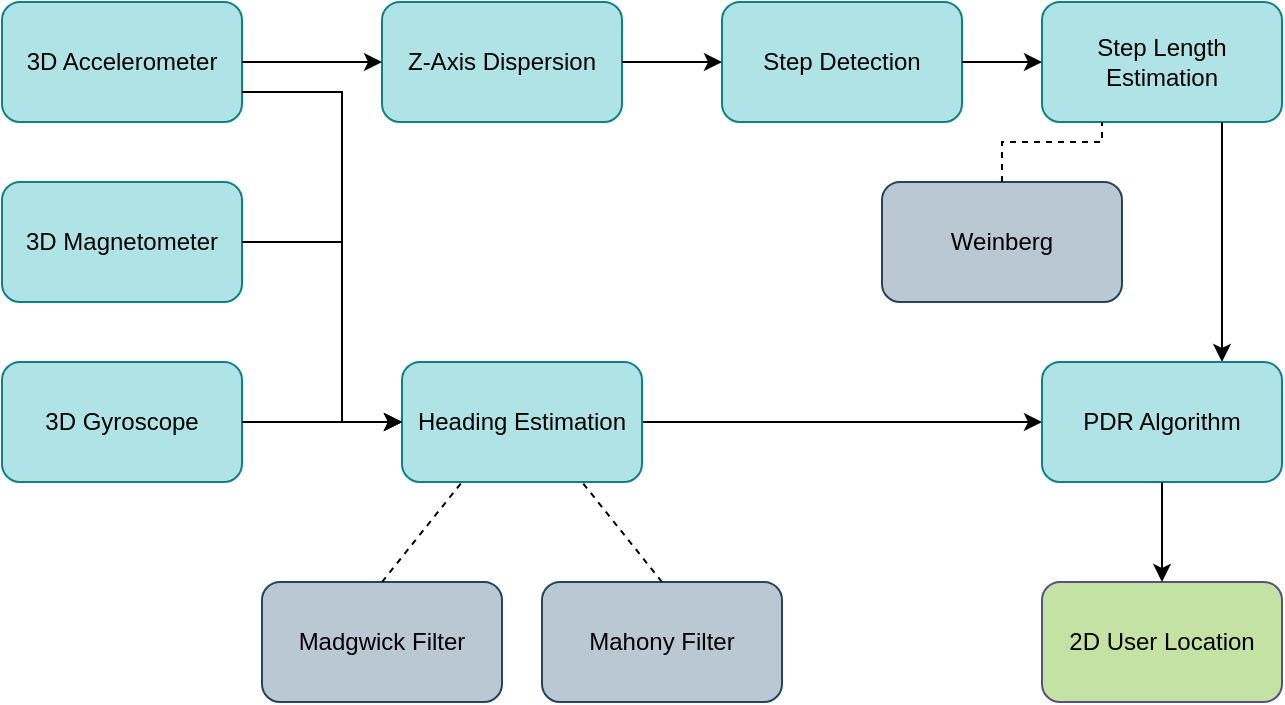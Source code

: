 <mxfile version="14.4.8" type="device"><diagram id="ecp4uw_9nfHkODB00ScW" name="Page-1"><mxGraphModel dx="1422" dy="737" grid="1" gridSize="10" guides="1" tooltips="1" connect="1" arrows="1" fold="1" page="1" pageScale="1" pageWidth="827" pageHeight="1169" math="0" shadow="0"><root><mxCell id="0"/><mxCell id="1" parent="0"/><mxCell id="2" value="3D Gyroscope" style="rounded=1;whiteSpace=wrap;html=1;fillColor=#b0e3e6;strokeColor=#0e8088;" parent="1" vertex="1"><mxGeometry x="120" y="310" width="120" height="60" as="geometry"/></mxCell><mxCell id="t466IJvHTOn16rHvfp_S-2" value="3D Magnetometer" style="rounded=1;whiteSpace=wrap;html=1;fillColor=#b0e3e6;strokeColor=#0e8088;" parent="1" vertex="1"><mxGeometry x="120" y="220" width="120" height="60" as="geometry"/></mxCell><mxCell id="t466IJvHTOn16rHvfp_S-3" value="3D Accelerometer" style="rounded=1;whiteSpace=wrap;html=1;fillColor=#b0e3e6;strokeColor=#0e8088;" parent="1" vertex="1"><mxGeometry x="120" y="130" width="120" height="60" as="geometry"/></mxCell><mxCell id="3" value="Z-Axis Dispersion" style="rounded=1;whiteSpace=wrap;html=1;fillColor=#b0e3e6;strokeColor=#0e8088;" parent="1" vertex="1"><mxGeometry x="310" y="130" width="120" height="60" as="geometry"/></mxCell><mxCell id="4" value="Step Detection" style="rounded=1;whiteSpace=wrap;html=1;fillColor=#b0e3e6;strokeColor=#0e8088;" parent="1" vertex="1"><mxGeometry x="480" y="130" width="120" height="60" as="geometry"/></mxCell><mxCell id="50" style="edgeStyle=orthogonalEdgeStyle;rounded=0;orthogonalLoop=1;jettySize=auto;html=1;entryX=0;entryY=0.5;entryDx=0;entryDy=0;" parent="1" source="30" target="48" edge="1"><mxGeometry relative="1" as="geometry"/></mxCell><mxCell id="30" value="Heading Estimation" style="rounded=1;whiteSpace=wrap;html=1;fillColor=#b0e3e6;strokeColor=#0e8088;" parent="1" vertex="1"><mxGeometry x="320" y="310" width="120" height="60" as="geometry"/></mxCell><mxCell id="33" value="Madgwick Filter" style="rounded=1;whiteSpace=wrap;html=1;fillColor=#bac8d3;strokeColor=#23445d;" parent="1" vertex="1"><mxGeometry x="250" y="420" width="120" height="60" as="geometry"/></mxCell><mxCell id="34" value="Mahony Filter" style="rounded=1;whiteSpace=wrap;html=1;fillColor=#bac8d3;strokeColor=#23445d;" parent="1" vertex="1"><mxGeometry x="390" y="420" width="120" height="60" as="geometry"/></mxCell><mxCell id="35" value="" style="endArrow=classic;html=1;exitX=1;exitY=0.5;exitDx=0;exitDy=0;entryX=0;entryY=0.5;entryDx=0;entryDy=0;" parent="1" source="2" target="30" edge="1"><mxGeometry width="50" height="50" relative="1" as="geometry"><mxPoint x="340" y="110" as="sourcePoint"/><mxPoint x="390" y="60" as="targetPoint"/></mxGeometry></mxCell><mxCell id="36" value="" style="endArrow=classic;html=1;exitX=1;exitY=0.75;exitDx=0;exitDy=0;entryX=0;entryY=0.5;entryDx=0;entryDy=0;rounded=0;" parent="1" source="t466IJvHTOn16rHvfp_S-3" target="30" edge="1"><mxGeometry width="50" height="50" relative="1" as="geometry"><mxPoint x="260" y="130" as="sourcePoint"/><mxPoint x="310" y="80" as="targetPoint"/><Array as="points"><mxPoint x="290" y="175"/><mxPoint x="290" y="340"/></Array></mxGeometry></mxCell><mxCell id="37" value="" style="endArrow=classic;html=1;entryX=0;entryY=0.5;entryDx=0;entryDy=0;exitX=1;exitY=0.5;exitDx=0;exitDy=0;rounded=0;" parent="1" source="t466IJvHTOn16rHvfp_S-2" target="30" edge="1"><mxGeometry width="50" height="50" relative="1" as="geometry"><mxPoint x="150" y="500" as="sourcePoint"/><mxPoint x="200" y="450" as="targetPoint"/><Array as="points"><mxPoint x="290" y="250"/><mxPoint x="290" y="340"/></Array></mxGeometry></mxCell><mxCell id="38" value="" style="endArrow=classic;html=1;exitX=1;exitY=0.5;exitDx=0;exitDy=0;entryX=0;entryY=0.5;entryDx=0;entryDy=0;" parent="1" source="t466IJvHTOn16rHvfp_S-3" target="3" edge="1"><mxGeometry width="50" height="50" relative="1" as="geometry"><mxPoint x="250" y="90" as="sourcePoint"/><mxPoint x="300" y="40" as="targetPoint"/></mxGeometry></mxCell><mxCell id="42" value="Step Length Estimation" style="rounded=1;whiteSpace=wrap;html=1;fillColor=#b0e3e6;strokeColor=#0e8088;" parent="1" vertex="1"><mxGeometry x="640" y="130" width="120" height="60" as="geometry"/></mxCell><mxCell id="43" value="" style="endArrow=classic;html=1;exitX=1;exitY=0.5;exitDx=0;exitDy=0;entryX=0;entryY=0.5;entryDx=0;entryDy=0;" parent="1" source="3" target="4" edge="1"><mxGeometry width="50" height="50" relative="1" as="geometry"><mxPoint x="610" y="280" as="sourcePoint"/><mxPoint x="660" y="230" as="targetPoint"/></mxGeometry></mxCell><mxCell id="44" value="" style="endArrow=classic;html=1;exitX=1;exitY=0.5;exitDx=0;exitDy=0;entryX=0;entryY=0.5;entryDx=0;entryDy=0;" parent="1" source="4" target="42" edge="1"><mxGeometry width="50" height="50" relative="1" as="geometry"><mxPoint x="610" y="290" as="sourcePoint"/><mxPoint x="660" y="240" as="targetPoint"/></mxGeometry></mxCell><mxCell id="45" value="Weinberg" style="rounded=1;whiteSpace=wrap;html=1;fillColor=#bac8d3;strokeColor=#23445d;" parent="1" vertex="1"><mxGeometry x="560" y="220" width="120" height="60" as="geometry"/></mxCell><mxCell id="47" value="" style="endArrow=classic;html=1;exitX=0.75;exitY=1;exitDx=0;exitDy=0;rounded=0;entryX=0.75;entryY=0;entryDx=0;entryDy=0;" parent="1" source="42" target="48" edge="1"><mxGeometry width="50" height="50" relative="1" as="geometry"><mxPoint x="750" y="390" as="sourcePoint"/><mxPoint x="740" y="320" as="targetPoint"/><Array as="points"/></mxGeometry></mxCell><mxCell id="48" value="PDR Algorithm" style="rounded=1;whiteSpace=wrap;html=1;fillColor=#b0e3e6;strokeColor=#0e8088;" parent="1" vertex="1"><mxGeometry x="640" y="310" width="120" height="60" as="geometry"/></mxCell><mxCell id="54" value="2D User Location" style="rounded=1;whiteSpace=wrap;html=1;strokeColor=#56517e;fillColor=#C4E2A3;" parent="1" vertex="1"><mxGeometry x="640" y="420" width="120" height="60" as="geometry"/></mxCell><mxCell id="55" value="" style="endArrow=classic;html=1;exitX=0.5;exitY=1;exitDx=0;exitDy=0;entryX=0.5;entryY=0;entryDx=0;entryDy=0;" parent="1" source="48" target="54" edge="1"><mxGeometry width="50" height="50" relative="1" as="geometry"><mxPoint x="540" y="510" as="sourcePoint"/><mxPoint x="590" y="460" as="targetPoint"/></mxGeometry></mxCell><mxCell id="56" value="" style="endArrow=none;dashed=1;html=1;entryX=0.75;entryY=1;entryDx=0;entryDy=0;exitX=0.5;exitY=0;exitDx=0;exitDy=0;" parent="1" source="34" target="30" edge="1"><mxGeometry width="50" height="50" relative="1" as="geometry"><mxPoint x="460" y="390" as="sourcePoint"/><mxPoint x="530" y="600" as="targetPoint"/></mxGeometry></mxCell><mxCell id="57" value="" style="endArrow=none;dashed=1;html=1;entryX=0.25;entryY=1;entryDx=0;entryDy=0;exitX=0.5;exitY=0;exitDx=0;exitDy=0;" parent="1" source="33" target="30" edge="1"><mxGeometry width="50" height="50" relative="1" as="geometry"><mxPoint x="160" y="480" as="sourcePoint"/><mxPoint x="210" y="430" as="targetPoint"/></mxGeometry></mxCell><mxCell id="58" value="" style="endArrow=none;dashed=1;html=1;entryX=0.25;entryY=1;entryDx=0;entryDy=0;exitX=0.5;exitY=0;exitDx=0;exitDy=0;strokeColor=none;rounded=0;" parent="1" source="45" target="42" edge="1"><mxGeometry width="50" height="50" relative="1" as="geometry"><mxPoint x="400" y="290" as="sourcePoint"/><mxPoint x="450" y="240" as="targetPoint"/><Array as="points"><mxPoint x="620" y="200"/><mxPoint x="670" y="200"/></Array></mxGeometry></mxCell><mxCell id="59" value="" style="endArrow=none;dashed=1;html=1;entryX=0.25;entryY=1;entryDx=0;entryDy=0;exitX=0.5;exitY=0;exitDx=0;exitDy=0;rounded=0;" parent="1" source="45" target="42" edge="1"><mxGeometry width="50" height="50" relative="1" as="geometry"><mxPoint x="590" y="210" as="sourcePoint"/><mxPoint x="470" y="250" as="targetPoint"/><Array as="points"><mxPoint x="620" y="200"/><mxPoint x="670" y="200"/></Array></mxGeometry></mxCell></root></mxGraphModel></diagram></mxfile>